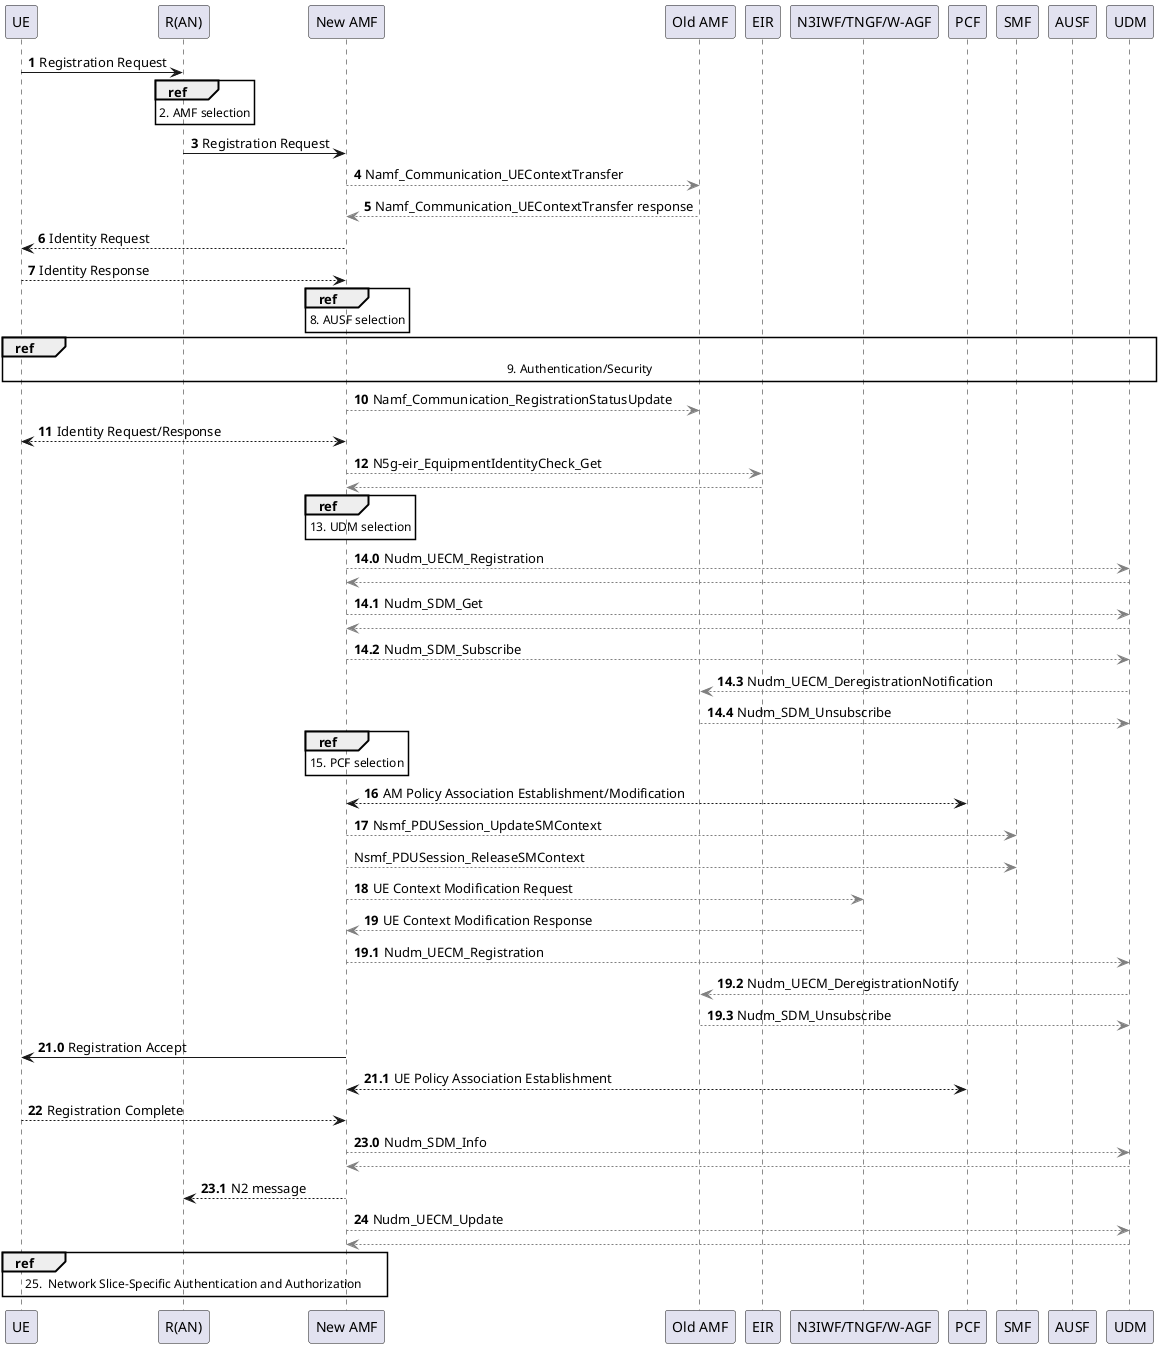 @startuml General Registration

!$DEFAULT_COLOR = "#gray"

participant UE as UE
participant "R(AN)" as RAN
participant "New AMF" as NAMF
participant "Old AMF" as OAMF
participant EIR as EIR
participant "N3IWF/TNGF/W-AGF" as WGF
participant PCF as PCF
participant SMF as SMF
participant AUSF as AUSF
participant UDM as UDM

' Assign default colors to the Operations is they are not assigned in the vars file
!$Namf_Communication_UEContextTransfer ?= $DEFAULT_COLOR
!$Namf_Communication_RegistrationStatusUpdate ?= $DEFAULT_COLOR
!$N5geir_EquipmentIdentityCheck_Get ?= $DEFAULT_COLOR
!$Nudm_UECM_Registration ?= $DEFAULT_COLOR
!$Nudm_SDM_Get ?= $DEFAULT_COLOR
!$Nudm_SDM_Subscribe ?= $DEFAULT_COLOR
!$Nudm_UECM_DeregistrationNotification ?= $DEFAULT_COLOR
!$Nudm_SDM_Unsubscribe ?= $DEFAULT_COLOR
!$Nsmf_PDUSession_UpdateSMContext ?= $DEFAULT_COLOR
!$Nsmf_PDUSession_ReleaseSMContext ?= $DEFAULT_COLOR
!$Nudm_UECM_Registration ?= $DEFAULT_COLOR
!$Nudm_UECM_DeregistrationNotify ?= $DEFAULT_COLOR
!$Nudm_SDM_Unsubscribe ?= $DEFAULT_COLOR
!$Nudm_SDM_Info ?= $DEFAULT_COLOR
!$Nudm_UECM_Update ?= $DEFAULT_COLOR
!$UE_Context_Modification ?= $DEFAULT_COLOR

' Requests go from left to right
' Responses go from right to left
autonumber
UE -> RAN : Registration Request

ref over RAN
    2. AMF selection
end ref

autonumber 3
RAN -> NAMF : Registration Request
NAMF -[$Namf_Communication_UEContextTransfer]-> OAMF : Namf_Communication_UEContextTransfer
NAMF <-[$Namf_Communication_UEContextTransfer]- OAMF : Namf_Communication_UEContextTransfer response
NAMF --> UE : Identity Request
NAMF <-- UE : Identity Response

ref over NAMF
    8. AUSF selection
end ref

ref over UE, UDM
    9. Authentication/Security
end ref

autonumber 10
NAMF -[$Namf_Communication_RegistrationStatusUpdate]-> OAMF : Namf_Communication_RegistrationStatusUpdate
NAMF <--> UE : Identity Request/Response
NAMF -[$N5geir_EquipmentIdentityCheck_Get]-> EIR : N5g-eir_EquipmentIdentityCheck_Get
autonumber stop
NAMF <-[$N5geir_EquipmentIdentityCheck_Get]- EIR

ref over NAMF
    13. UDM selection
end ref

autonumber 14.0
NAMF -[$Nudm_UECM_Registration]-> UDM : Nudm_UECM_Registration
autonumber stop
NAMF <-[$Nudm_UECM_Registration]- UDM
autonumber resume
NAMF -[$Nudm_SDM_Get]-> UDM : Nudm_SDM_Get
autonumber stop
NAMF <-[$Nudm_SDM_Get]- UDM
autonumber resume
NAMF -[$Nudm_SDM_Subscribe]-> UDM : Nudm_SDM_Subscribe
UDM -[$Nudm_UECM_DeregistrationNotification]-> OAMF : Nudm_UECM_DeregistrationNotification
UDM <-[$Nudm_SDM_Unsubscribe]- OAMF : Nudm_SDM_Unsubscribe

autonumber stop
ref over NAMF
    15. PCF selection
end ref

autonumber 16
NAMF <--> PCF : AM Policy Association Establishment/Modification
NAMF -[$Nsmf_PDUSession_UpdateSMContext]-> SMF : Nsmf_PDUSession_UpdateSMContext
autonumber stop
NAMF -[$Nsmf_PDUSession_ReleaseSMContext]-> SMF : Nsmf_PDUSession_ReleaseSMContext
autonumber resume
NAMF -[$UE_Context_Modification]-> WGF : UE Context Modification Request
NAMF <-[$UE_Context_Modification]- WGF : UE Context Modification Response
autonumber 19.1
NAMF -[$Nudm_UECM_Registration]-> UDM : Nudm_UECM_Registration
UDM -[$Nudm_UECM_DeregistrationNotify]-> OAMF : Nudm_UECM_DeregistrationNotify
UDM <-[$Nudm_SDM_Unsubscribe]- OAMF : Nudm_SDM_Unsubscribe
autonumber 21.0
NAMF -> UE :  Registration Accept
NAMF <--> PCF :  UE Policy Association Establishment
autonumber 22
NAMF <-- UE :  Registration Complete
autonumber 23.0
NAMF -[$Nudm_SDM_Info]-> UDM : Nudm_SDM_Info
autonumber stop
NAMF <-[$Nudm_SDM_Info]- UDM
autonumber resume
NAMF --> RAN : N2 message
autonumber 24
NAMF -[$Nudm_UECM_Update]-> UDM : Nudm_UECM_Update
autonumber stop
NAMF <-[$Nudm_UECM_Update]- UDM
autonumber resume

ref over UE, NAMF
    25.  Network Slice-Specific Authentication and Authorization 
end ref
@enduml